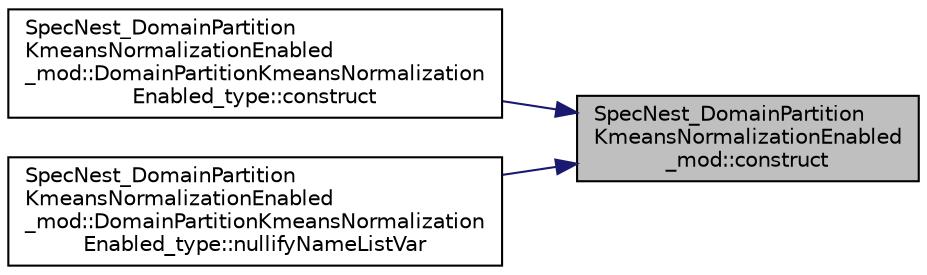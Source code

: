 digraph "SpecNest_DomainPartitionKmeansNormalizationEnabled_mod::construct"
{
 // LATEX_PDF_SIZE
  edge [fontname="Helvetica",fontsize="10",labelfontname="Helvetica",labelfontsize="10"];
  node [fontname="Helvetica",fontsize="10",shape=record];
  rankdir="RL";
  Node1 [label="SpecNest_DomainPartition\lKmeansNormalizationEnabled\l_mod::construct",height=0.2,width=0.4,color="black", fillcolor="grey75", style="filled", fontcolor="black",tooltip=" "];
  Node1 -> Node2 [dir="back",color="midnightblue",fontsize="10",style="solid",fontname="Helvetica"];
  Node2 [label="SpecNest_DomainPartition\lKmeansNormalizationEnabled\l_mod::DomainPartitionKmeansNormalization\lEnabled_type::construct",height=0.2,width=0.4,color="black", fillcolor="white", style="filled",URL="$structSpecNest__DomainPartitionKmeansNormalizationEnabled__mod_1_1DomainPartitionKmeansNormalizationEnabled__type.html#acda62255b19509347fb7e3e1dbd4453a",tooltip=" "];
  Node1 -> Node3 [dir="back",color="midnightblue",fontsize="10",style="solid",fontname="Helvetica"];
  Node3 [label="SpecNest_DomainPartition\lKmeansNormalizationEnabled\l_mod::DomainPartitionKmeansNormalization\lEnabled_type::nullifyNameListVar",height=0.2,width=0.4,color="black", fillcolor="white", style="filled",URL="$structSpecNest__DomainPartitionKmeansNormalizationEnabled__mod_1_1DomainPartitionKmeansNormalizationEnabled__type.html#afa32fce505c4d5461e761c6eb853452e",tooltip=" "];
}
